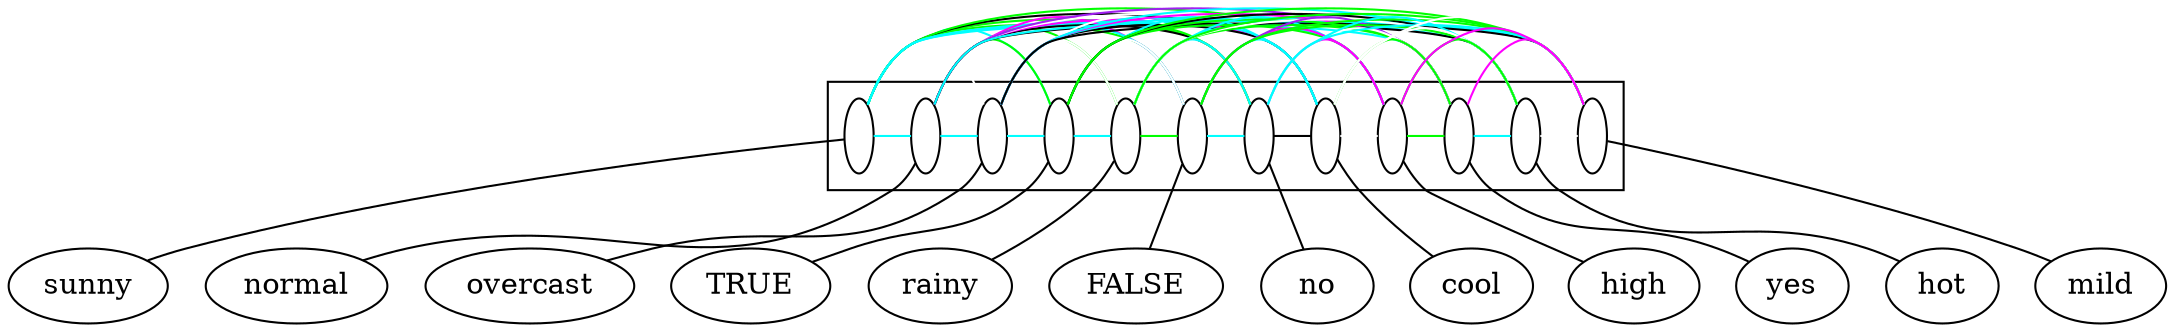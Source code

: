 digraph G {
compound=True;
sunny;
normal;
overcast;
TRUE;
rainy;
FALSE;
no;
cool;
high;
yes;
hot;
mild;
subgraph cluster_rainyhighyeshotmildnoTRUEovercastFALSEcoolnormalsunny {
s_sunny [fillcolor=white, width=0.2, label=" ", fixedsize=True];
s_normal [fillcolor=white, width=0.2, label=" ", fixedsize=True];
s_overcast [fillcolor=white, width=0.2, label=" ", fixedsize=True];
s_TRUE [fillcolor=white, width=0.2, label=" ", fixedsize=True];
s_rainy [fillcolor=white, width=0.2, label=" ", fixedsize=True];
s_FALSE [fillcolor=white, width=0.2, label=" ", fixedsize=True];
s_no [fillcolor=white, width=0.2, label=" ", fixedsize=True];
s_cool [fillcolor=white, width=0.2, label=" ", fixedsize=True];
s_high [fillcolor=white, width=0.2, label=" ", fixedsize=True];
s_yes [fillcolor=white, width=0.2, label=" ", fixedsize=True];
s_hot [fillcolor=white, width=0.2, label=" ", fixedsize=True];
s_mild [fillcolor=white, width=0.2, label=" ", fixedsize=True];
subgraph  {
rank=same;
s_sunny -> s_normal  [color=cyan, arrowhead=none];
s_sunny -> s_overcast  [color=white, arrowhead=none];
s_sunny -> s_TRUE  [color=cyan, arrowhead=none];
s_sunny -> s_rainy  [color=white, arrowhead=none];
s_sunny -> s_FALSE  [color=green, arrowhead=none];
s_sunny -> s_no  [color=green, arrowhead=none];
s_sunny -> s_cool  [color=black, arrowhead=none];
s_sunny -> s_high  [color=green, arrowhead=none];
s_sunny -> s_yes  [color=cyan, arrowhead=none];
s_sunny -> s_hot  [color=cyan, arrowhead=none];
s_sunny -> s_mild  [color=cyan, arrowhead=none];
s_normal -> s_overcast  [color=cyan, arrowhead=none];
s_normal -> s_TRUE  [color=green, arrowhead=none];
s_normal -> s_rainy  [color=green, arrowhead=none];
s_normal -> s_FALSE  [color=magenta, arrowhead=none];
s_normal -> s_no  [color=black, arrowhead=none];
s_normal -> s_cool  [color=magenta, arrowhead=none];
s_normal -> s_high  [color=white, arrowhead=none];
s_normal -> s_yes  [color=purple, arrowhead=none];
s_normal -> s_hot  [color=black, arrowhead=none];
s_normal -> s_mild  [color=cyan, arrowhead=none];
s_overcast -> s_TRUE  [color=cyan, arrowhead=none];
s_overcast -> s_rainy  [color=white, arrowhead=none];
s_overcast -> s_FALSE  [color=cyan, arrowhead=none];
s_overcast -> s_no  [color=white, arrowhead=none];
s_overcast -> s_cool  [color=black, arrowhead=none];
s_overcast -> s_high  [color=cyan, arrowhead=none];
s_overcast -> s_yes  [color=magenta, arrowhead=none];
s_overcast -> s_hot  [color=cyan, arrowhead=none];
s_overcast -> s_mild  [color=black, arrowhead=none];
s_TRUE -> s_rainy  [color=cyan, arrowhead=none];
s_TRUE -> s_FALSE  [color=white, arrowhead=none];
s_TRUE -> s_no  [color=green, arrowhead=none];
s_TRUE -> s_cool  [color=cyan, arrowhead=none];
s_TRUE -> s_high  [color=green, arrowhead=none];
s_TRUE -> s_yes  [color=green, arrowhead=none];
s_TRUE -> s_hot  [color=black, arrowhead=none];
s_TRUE -> s_mild  [color=green, arrowhead=none];
s_rainy -> s_FALSE  [color=green, arrowhead=none];
s_rainy -> s_no  [color=cyan, arrowhead=none];
s_rainy -> s_cool  [color=cyan, arrowhead=none];
s_rainy -> s_high  [color=cyan, arrowhead=none];
s_rainy -> s_yes  [color=green, arrowhead=none];
s_rainy -> s_hot  [color=white, arrowhead=none];
s_rainy -> s_mild  [color=green, arrowhead=none];
s_FALSE -> s_no  [color=cyan, arrowhead=none];
s_FALSE -> s_cool  [color=cyan, arrowhead=none];
s_FALSE -> s_high  [color=magenta, arrowhead=none];
s_FALSE -> s_yes  [color=purple, arrowhead=none];
s_FALSE -> s_hot  [color=green, arrowhead=none];
s_FALSE -> s_mild  [color=green, arrowhead=none];
s_no -> s_cool  [color=black, arrowhead=none];
s_no -> s_high  [color=magenta, arrowhead=none];
s_no -> s_yes  [color=white, arrowhead=none];
s_no -> s_hot  [color=cyan, arrowhead=none];
s_no -> s_mild  [color=cyan, arrowhead=none];
s_cool -> s_high  [color=white, arrowhead=none];
s_cool -> s_yes  [color=green, arrowhead=none];
s_cool -> s_hot  [color=white, arrowhead=none];
s_cool -> s_mild  [color=white, arrowhead=none];
s_high -> s_yes  [color=green, arrowhead=none];
s_high -> s_hot  [color=green, arrowhead=none];
s_high -> s_mild  [color=magenta, arrowhead=none];
s_yes -> s_hot  [color=cyan, arrowhead=none];
s_yes -> s_mild  [color=magenta, arrowhead=none];
s_hot -> s_mild  [color=white, arrowhead=none];
}

}

s_sunny -> sunny  [arrowhead=none];
s_normal -> normal  [arrowhead=none];
s_overcast -> overcast  [arrowhead=none];
s_TRUE -> TRUE  [arrowhead=none];
s_rainy -> rainy  [arrowhead=none];
s_FALSE -> FALSE  [arrowhead=none];
s_no -> no  [arrowhead=none];
s_cool -> cool  [arrowhead=none];
s_high -> high  [arrowhead=none];
s_yes -> yes  [arrowhead=none];
s_hot -> hot  [arrowhead=none];
s_mild -> mild  [arrowhead=none];
}
